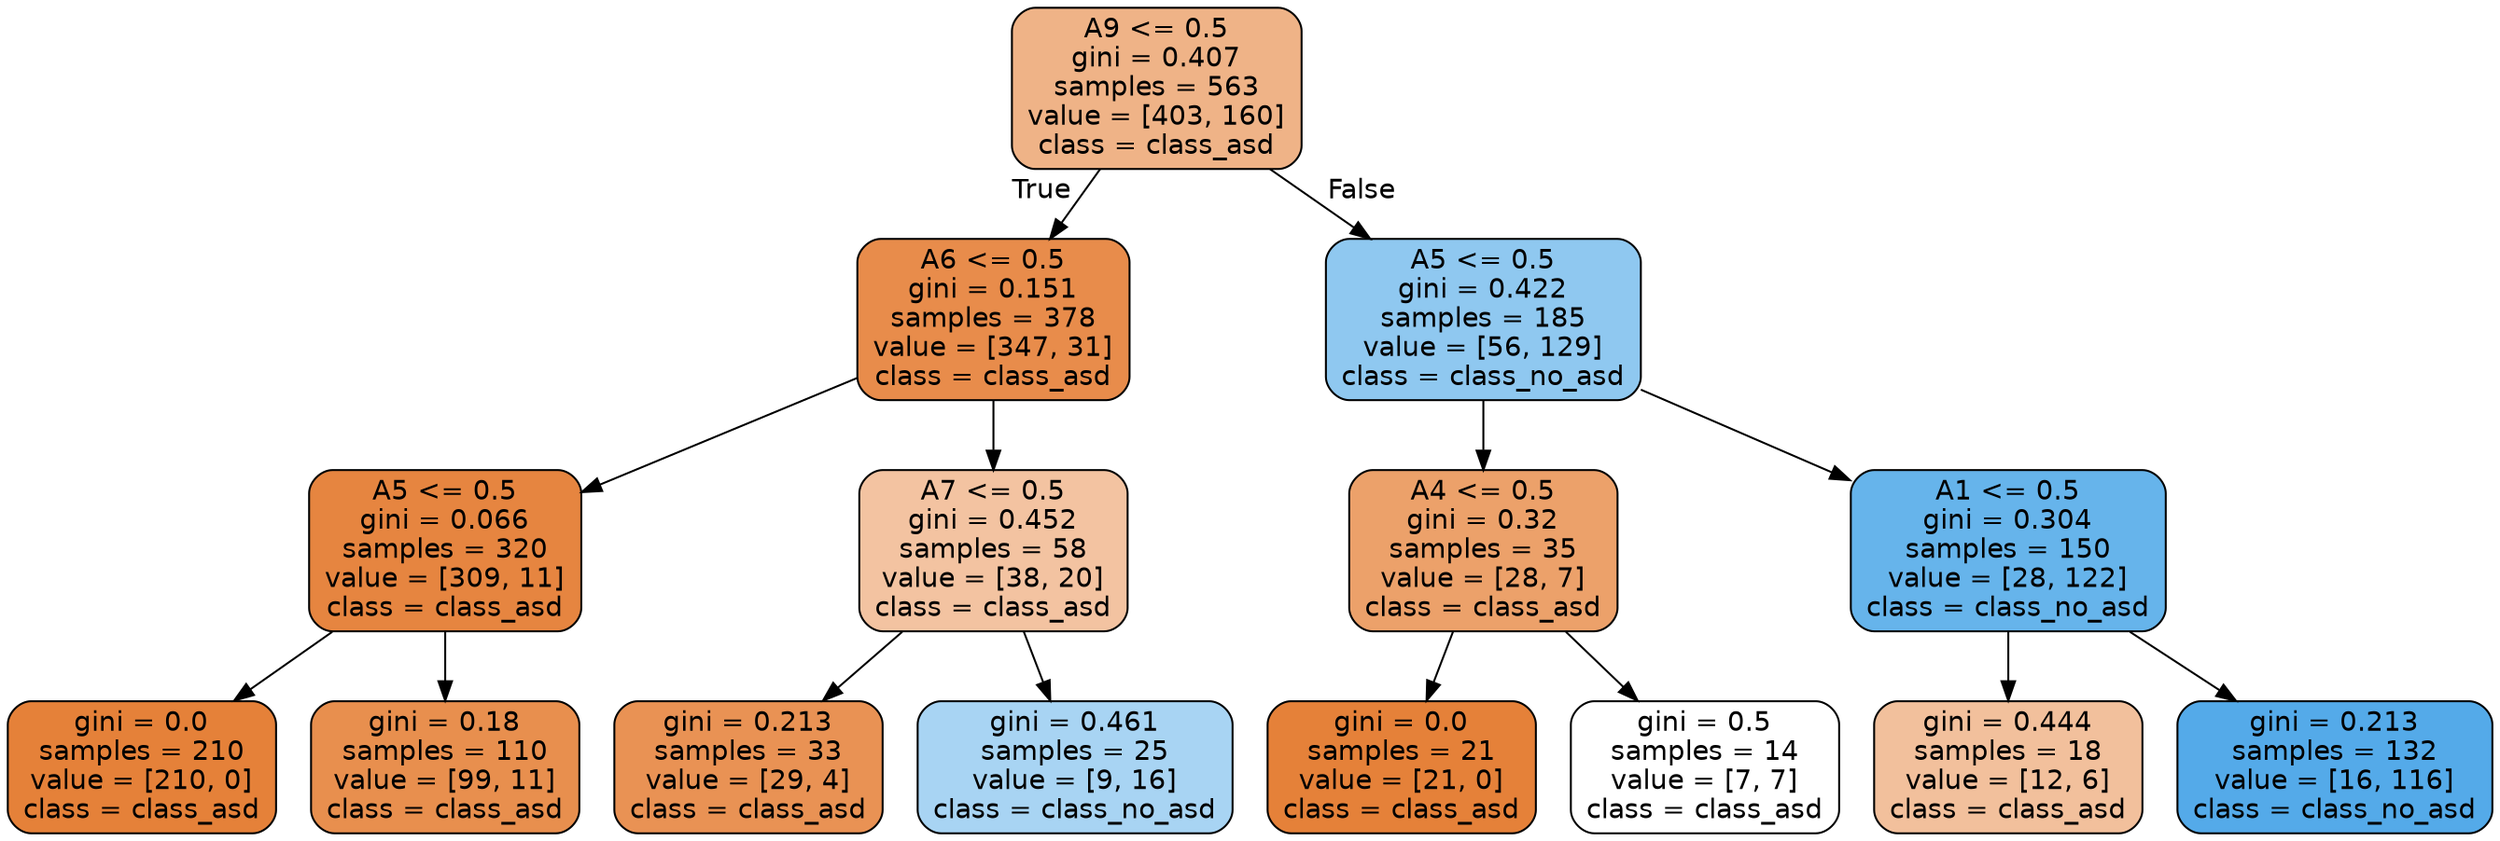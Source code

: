 digraph Tree {
node [shape=box, style="filled, rounded", color="black", fontname=helvetica] ;
edge [fontname=helvetica] ;
0 [label="A9 <= 0.5\ngini = 0.407\nsamples = 563\nvalue = [403, 160]\nclass = class_asd", fillcolor="#e581399a"] ;
1 [label="A6 <= 0.5\ngini = 0.151\nsamples = 378\nvalue = [347, 31]\nclass = class_asd", fillcolor="#e58139e8"] ;
0 -> 1 [labeldistance=2.5, labelangle=45, headlabel="True"] ;
2 [label="A5 <= 0.5\ngini = 0.066\nsamples = 320\nvalue = [309, 11]\nclass = class_asd", fillcolor="#e58139f6"] ;
1 -> 2 ;
3 [label="gini = 0.0\nsamples = 210\nvalue = [210, 0]\nclass = class_asd", fillcolor="#e58139ff"] ;
2 -> 3 ;
4 [label="gini = 0.18\nsamples = 110\nvalue = [99, 11]\nclass = class_asd", fillcolor="#e58139e3"] ;
2 -> 4 ;
5 [label="A7 <= 0.5\ngini = 0.452\nsamples = 58\nvalue = [38, 20]\nclass = class_asd", fillcolor="#e5813979"] ;
1 -> 5 ;
6 [label="gini = 0.213\nsamples = 33\nvalue = [29, 4]\nclass = class_asd", fillcolor="#e58139dc"] ;
5 -> 6 ;
7 [label="gini = 0.461\nsamples = 25\nvalue = [9, 16]\nclass = class_no_asd", fillcolor="#399de570"] ;
5 -> 7 ;
8 [label="A5 <= 0.5\ngini = 0.422\nsamples = 185\nvalue = [56, 129]\nclass = class_no_asd", fillcolor="#399de590"] ;
0 -> 8 [labeldistance=2.5, labelangle=-45, headlabel="False"] ;
9 [label="A4 <= 0.5\ngini = 0.32\nsamples = 35\nvalue = [28, 7]\nclass = class_asd", fillcolor="#e58139bf"] ;
8 -> 9 ;
10 [label="gini = 0.0\nsamples = 21\nvalue = [21, 0]\nclass = class_asd", fillcolor="#e58139ff"] ;
9 -> 10 ;
11 [label="gini = 0.5\nsamples = 14\nvalue = [7, 7]\nclass = class_asd", fillcolor="#e5813900"] ;
9 -> 11 ;
12 [label="A1 <= 0.5\ngini = 0.304\nsamples = 150\nvalue = [28, 122]\nclass = class_no_asd", fillcolor="#399de5c4"] ;
8 -> 12 ;
13 [label="gini = 0.444\nsamples = 18\nvalue = [12, 6]\nclass = class_asd", fillcolor="#e581397f"] ;
12 -> 13 ;
14 [label="gini = 0.213\nsamples = 132\nvalue = [16, 116]\nclass = class_no_asd", fillcolor="#399de5dc"] ;
12 -> 14 ;
}